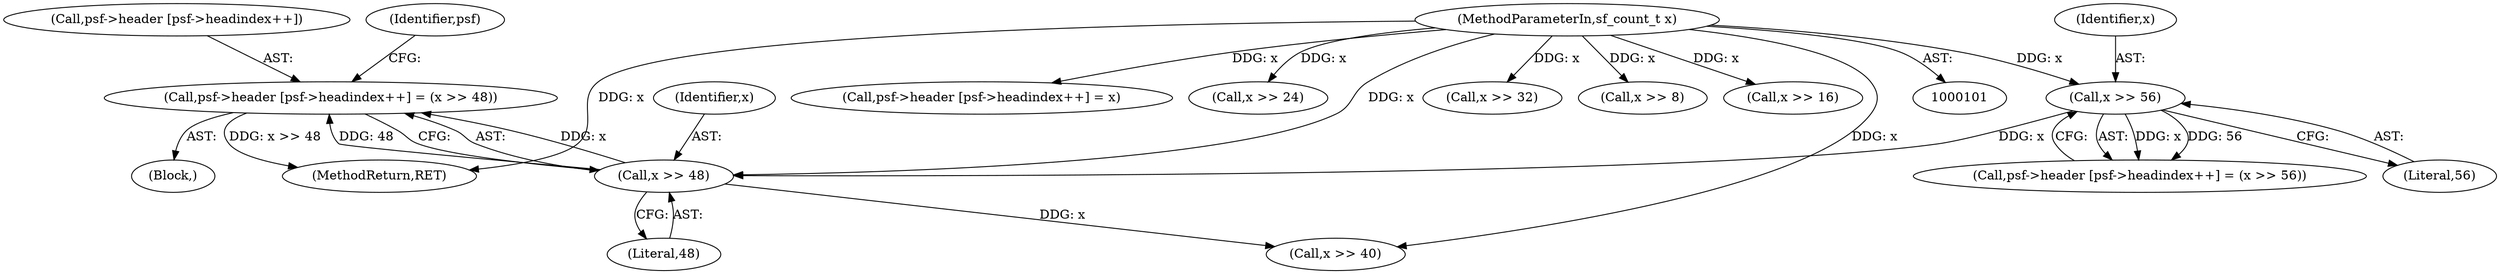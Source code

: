digraph "1_libsndfile_708e996c87c5fae77b104ccfeb8f6db784c32074_2@array" {
"1000129" [label="(Call,psf->header [psf->headindex++] = (x >> 48))"];
"1000138" [label="(Call,x >> 48)"];
"1000126" [label="(Call,x >> 56)"];
"1000103" [label="(MethodParameterIn,sf_count_t x)"];
"1000211" [label="(MethodReturn,RET)"];
"1000201" [label="(Call,psf->header [psf->headindex++] = x)"];
"1000129" [label="(Call,psf->header [psf->headindex++] = (x >> 48))"];
"1000139" [label="(Identifier,x)"];
"1000126" [label="(Call,x >> 56)"];
"1000117" [label="(Call,psf->header [psf->headindex++] = (x >> 56))"];
"1000174" [label="(Call,x >> 24)"];
"1000140" [label="(Literal,48)"];
"1000127" [label="(Identifier,x)"];
"1000162" [label="(Call,x >> 32)"];
"1000198" [label="(Call,x >> 8)"];
"1000150" [label="(Call,x >> 40)"];
"1000128" [label="(Literal,56)"];
"1000103" [label="(MethodParameterIn,sf_count_t x)"];
"1000186" [label="(Call,x >> 16)"];
"1000138" [label="(Call,x >> 48)"];
"1000116" [label="(Block,)"];
"1000130" [label="(Call,psf->header [psf->headindex++])"];
"1000144" [label="(Identifier,psf)"];
"1000129" -> "1000116"  [label="AST: "];
"1000129" -> "1000138"  [label="CFG: "];
"1000130" -> "1000129"  [label="AST: "];
"1000138" -> "1000129"  [label="AST: "];
"1000144" -> "1000129"  [label="CFG: "];
"1000129" -> "1000211"  [label="DDG: x >> 48"];
"1000138" -> "1000129"  [label="DDG: x"];
"1000138" -> "1000129"  [label="DDG: 48"];
"1000138" -> "1000140"  [label="CFG: "];
"1000139" -> "1000138"  [label="AST: "];
"1000140" -> "1000138"  [label="AST: "];
"1000126" -> "1000138"  [label="DDG: x"];
"1000103" -> "1000138"  [label="DDG: x"];
"1000138" -> "1000150"  [label="DDG: x"];
"1000126" -> "1000117"  [label="AST: "];
"1000126" -> "1000128"  [label="CFG: "];
"1000127" -> "1000126"  [label="AST: "];
"1000128" -> "1000126"  [label="AST: "];
"1000117" -> "1000126"  [label="CFG: "];
"1000126" -> "1000117"  [label="DDG: x"];
"1000126" -> "1000117"  [label="DDG: 56"];
"1000103" -> "1000126"  [label="DDG: x"];
"1000103" -> "1000101"  [label="AST: "];
"1000103" -> "1000211"  [label="DDG: x"];
"1000103" -> "1000150"  [label="DDG: x"];
"1000103" -> "1000162"  [label="DDG: x"];
"1000103" -> "1000174"  [label="DDG: x"];
"1000103" -> "1000186"  [label="DDG: x"];
"1000103" -> "1000198"  [label="DDG: x"];
"1000103" -> "1000201"  [label="DDG: x"];
}
